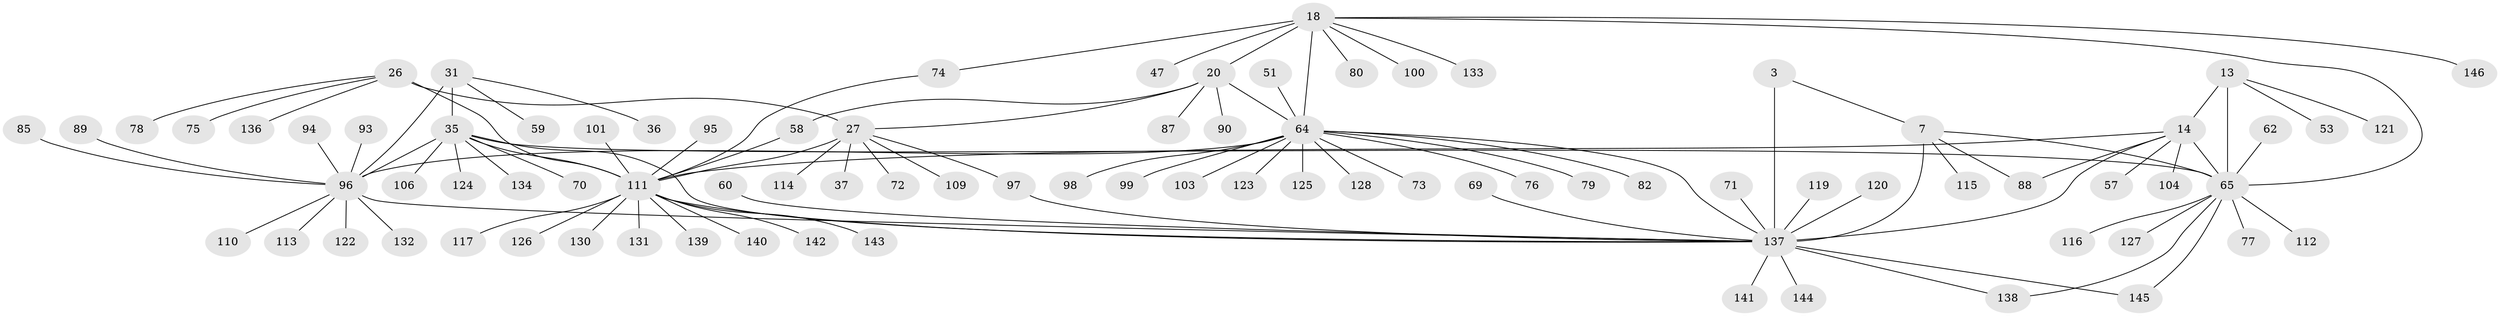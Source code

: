 // original degree distribution, {7: 0.0273972602739726, 6: 0.0273972602739726, 9: 0.07534246575342465, 15: 0.0136986301369863, 8: 0.0410958904109589, 13: 0.0273972602739726, 12: 0.0136986301369863, 11: 0.0136986301369863, 10: 0.00684931506849315, 1: 0.5547945205479452, 2: 0.1643835616438356, 4: 0.00684931506849315, 5: 0.00684931506849315, 3: 0.02054794520547945}
// Generated by graph-tools (version 1.1) at 2025/57/03/04/25 21:57:58]
// undirected, 87 vertices, 105 edges
graph export_dot {
graph [start="1"]
  node [color=gray90,style=filled];
  3 [super="+2"];
  7 [super="+1"];
  13 [super="+8"];
  14 [super="+12"];
  18 [super="+17"];
  20 [super="+19"];
  26 [super="+23"];
  27 [super="+25"];
  31 [super="+30"];
  35 [super="+33"];
  36;
  37;
  47;
  51;
  53;
  57;
  58;
  59;
  60;
  62;
  64 [super="+21"];
  65 [super="+11+43+45"];
  69;
  70;
  71;
  72;
  73;
  74;
  75;
  76;
  77;
  78;
  79;
  80;
  82;
  85;
  87;
  88 [super="+63"];
  89;
  90 [super="+52"];
  93;
  94;
  95;
  96 [super="+55+81+38+49+56+68+83"];
  97;
  98;
  99 [super="+48"];
  100;
  101;
  103;
  104;
  106;
  109;
  110;
  111 [super="+28+39"];
  112 [super="+42"];
  113 [super="+46"];
  114 [super="+50+61+91+102"];
  115;
  116;
  117;
  119;
  120;
  121;
  122 [super="+86"];
  123;
  124;
  125;
  126;
  127 [super="+107"];
  128;
  130;
  131;
  132 [super="+118"];
  133;
  134;
  136;
  137 [super="+135+6"];
  138 [super="+129"];
  139 [super="+40"];
  140;
  141;
  142;
  143 [super="+92"];
  144;
  145;
  146;
  3 -- 7 [weight=4];
  3 -- 137 [weight=6];
  7 -- 115;
  7 -- 88;
  7 -- 137 [weight=7];
  7 -- 65;
  13 -- 14 [weight=4];
  13 -- 53;
  13 -- 121;
  13 -- 65 [weight=6];
  14 -- 104;
  14 -- 57;
  14 -- 88;
  14 -- 137;
  14 -- 111;
  14 -- 65 [weight=6];
  18 -- 20 [weight=4];
  18 -- 80;
  18 -- 100;
  18 -- 146;
  18 -- 133;
  18 -- 74;
  18 -- 47;
  18 -- 65;
  18 -- 64 [weight=6];
  20 -- 27;
  20 -- 87;
  20 -- 58;
  20 -- 90;
  20 -- 64 [weight=6];
  26 -- 27 [weight=4];
  26 -- 136;
  26 -- 75;
  26 -- 78;
  26 -- 111 [weight=6];
  27 -- 72;
  27 -- 97;
  27 -- 37;
  27 -- 109;
  27 -- 114;
  27 -- 111 [weight=6];
  31 -- 35 [weight=6];
  31 -- 59;
  31 -- 36;
  31 -- 96 [weight=4];
  35 -- 106;
  35 -- 70;
  35 -- 134;
  35 -- 111 [weight=2];
  35 -- 124;
  35 -- 137;
  35 -- 96 [weight=6];
  35 -- 65;
  51 -- 64;
  58 -- 111;
  60 -- 137;
  62 -- 65;
  64 -- 128;
  64 -- 73;
  64 -- 137 [weight=2];
  64 -- 76;
  64 -- 79;
  64 -- 82;
  64 -- 96 [weight=2];
  64 -- 98;
  64 -- 99;
  64 -- 103;
  64 -- 123;
  64 -- 125;
  65 -- 138;
  65 -- 77;
  65 -- 145;
  65 -- 112;
  65 -- 116;
  65 -- 127;
  69 -- 137;
  71 -- 137;
  74 -- 111;
  85 -- 96;
  89 -- 96;
  93 -- 96;
  94 -- 96;
  95 -- 111;
  96 -- 132;
  96 -- 137 [weight=2];
  96 -- 110;
  96 -- 113;
  96 -- 122;
  97 -- 137;
  101 -- 111;
  111 -- 130;
  111 -- 131;
  111 -- 137 [weight=4];
  111 -- 139;
  111 -- 140;
  111 -- 142;
  111 -- 143;
  111 -- 117;
  111 -- 126;
  119 -- 137;
  120 -- 137;
  137 -- 138;
  137 -- 141;
  137 -- 144;
  137 -- 145;
}
